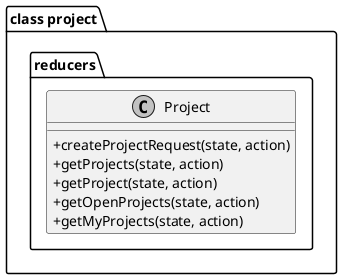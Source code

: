 @startuml

 skinparam monochrome true
 skinparam classAttributeIconSize 0
 top to bottom direction
package "class project.reducers"{
  
class "Project" {
  + createProjectRequest(state, action)
  + getProjects(state, action)
  + getProject(state, action)
  + getOpenProjects(state, action)
  + getMyProjects(state, action)
}
  
}


@enduml